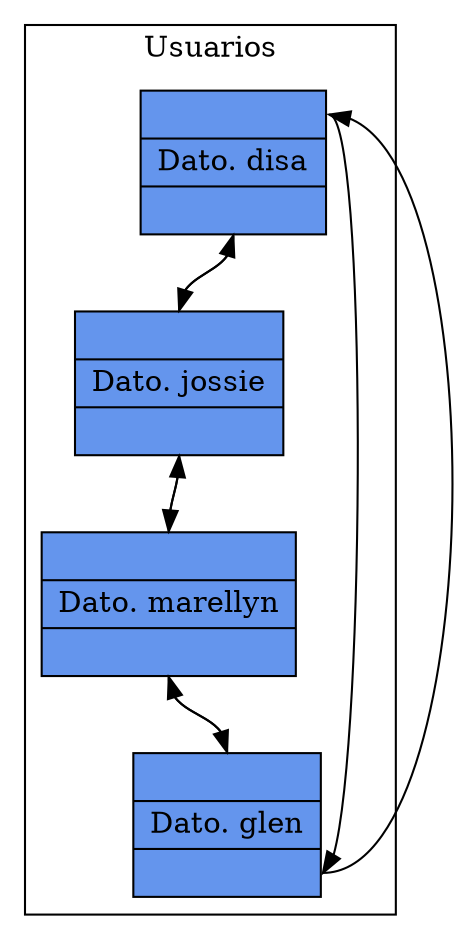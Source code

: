 digraph G {
	node[shape=record]; 

	subgraph clusterCDLL {

label = "Usuarios";

tn_cdll0[label = "{ <e> | Dato. disa| <p> }", style="filled", color="black", fillcolor="cornflowerblue"]; 
tn_cdll1[label = "{ <e> | Dato. jossie| <p> }", style="filled", color="black", fillcolor="cornflowerblue"]; 
tn_cdll0:p -> tn_cdll1:e;
tn_cdll1:e -> tn_cdll0:p;
tn_cdll2[label = "{ <e> | Dato. marellyn| <p> }", style="filled", color="black", fillcolor="cornflowerblue"]; 
tn_cdll1:p -> tn_cdll2:e;
tn_cdll2:e -> tn_cdll1:p;
tn_cdll3[label = "{ <e> | Dato. glen| <p> }", style="filled", color="black", fillcolor="cornflowerblue"]; 
tn_cdll2:p -> tn_cdll3:e;
tn_cdll3:e -> tn_cdll2:p;
tn_cdll0:e -> tn_cdll3:p;tn_cdll3:p -> tn_cdll0:e;	}
 }